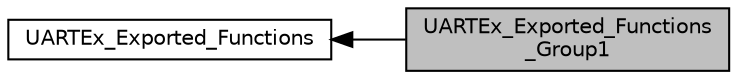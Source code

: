 digraph "UARTEx_Exported_Functions_Group1"
{
  edge [fontname="Helvetica",fontsize="10",labelfontname="Helvetica",labelfontsize="10"];
  node [fontname="Helvetica",fontsize="10",shape=box];
  rankdir=LR;
  Node2 [label="UARTEx_Exported_Functions",height=0.2,width=0.4,color="black", fillcolor="white", style="filled",URL="$group__UARTEx__Exported__Functions.html",tooltip=" "];
  Node1 [label="UARTEx_Exported_Functions\l_Group1",height=0.2,width=0.4,color="black", fillcolor="grey75", style="filled", fontcolor="black",tooltip=" "];
  Node2->Node1 [shape=plaintext, dir="back", style="solid"];
}

